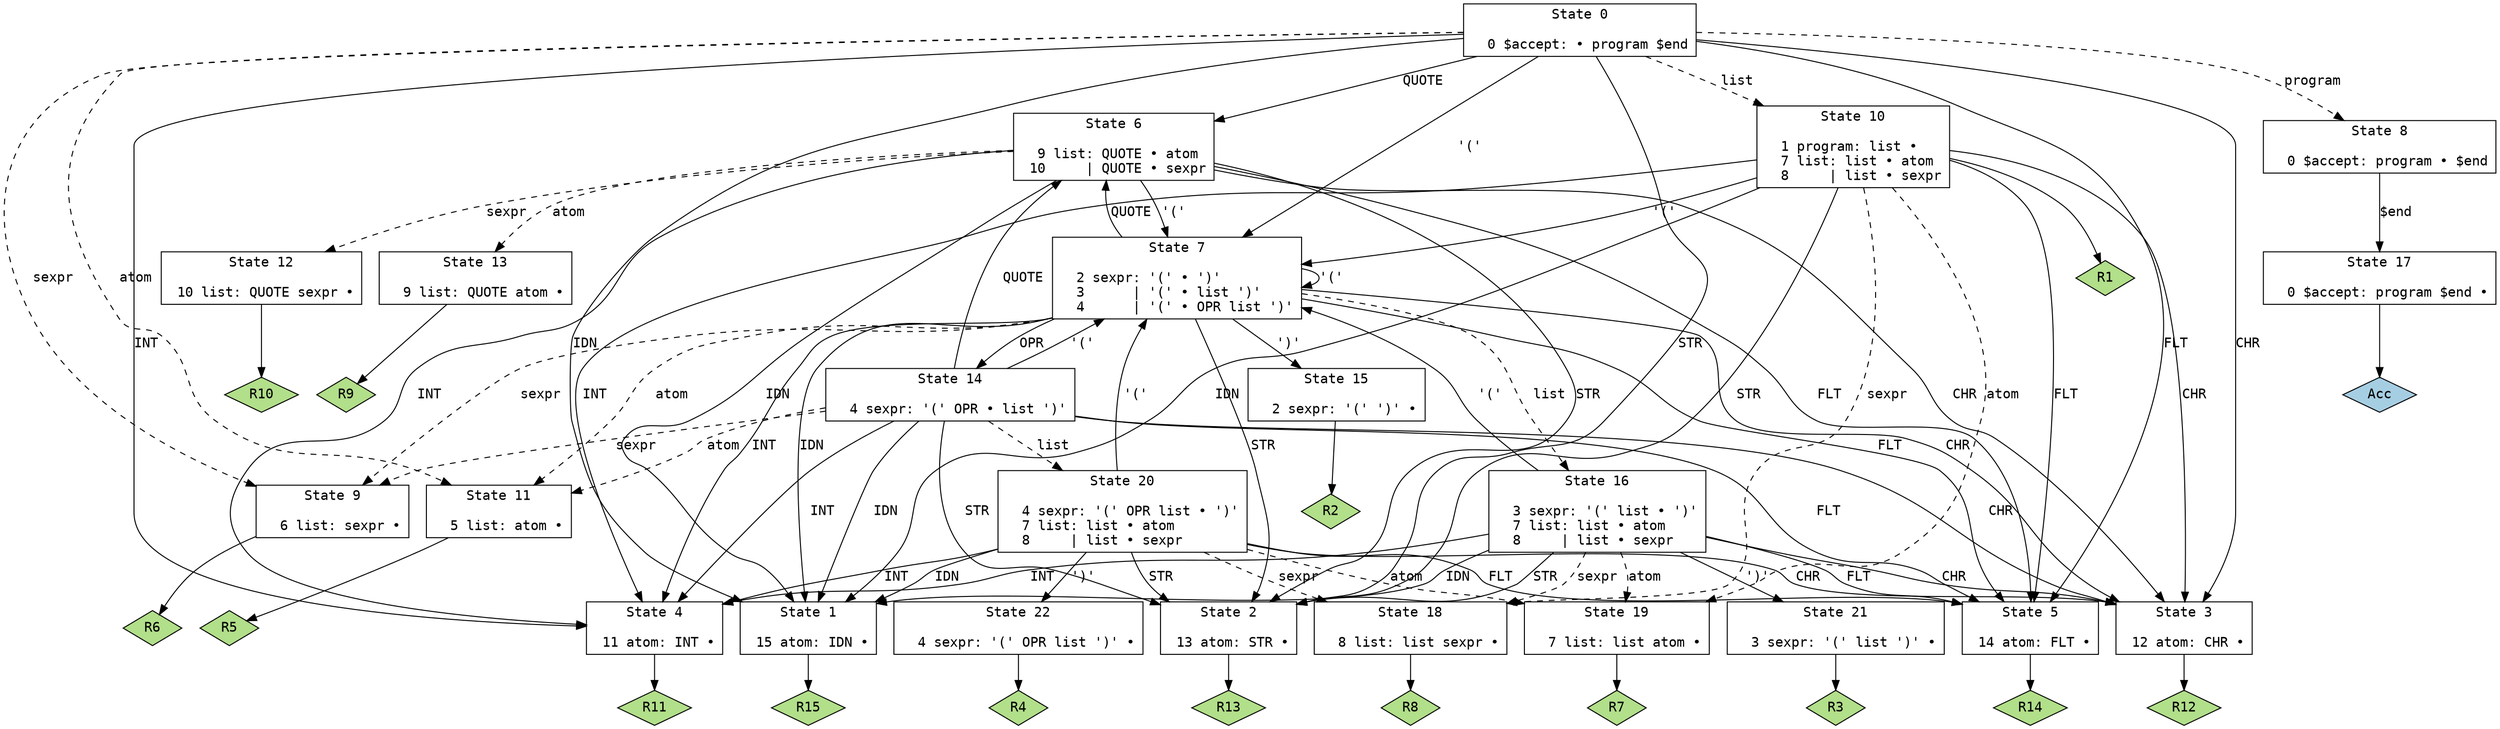 // Generated by GNU Bison 3.8.2.
// Report bugs to <bug-bison@gnu.org>.
// Home page: <https://www.gnu.org/software/bison/>.

digraph "kcreme.y"
{
  node [fontname = courier, shape = box, colorscheme = paired6]
  edge [fontname = courier]

  0 [label="State 0\n\l  0 $accept: • program $end\l"]
  0 -> 1 [style=solid label="IDN"]
  0 -> 2 [style=solid label="STR"]
  0 -> 3 [style=solid label="CHR"]
  0 -> 4 [style=solid label="INT"]
  0 -> 5 [style=solid label="FLT"]
  0 -> 6 [style=solid label="QUOTE"]
  0 -> 7 [style=solid label="'('"]
  0 -> 8 [style=dashed label="program"]
  0 -> 9 [style=dashed label="sexpr"]
  0 -> 10 [style=dashed label="list"]
  0 -> 11 [style=dashed label="atom"]
  1 [label="State 1\n\l 15 atom: IDN •\l"]
  1 -> "1R15" [style=solid]
 "1R15" [label="R15", fillcolor=3, shape=diamond, style=filled]
  2 [label="State 2\n\l 13 atom: STR •\l"]
  2 -> "2R13" [style=solid]
 "2R13" [label="R13", fillcolor=3, shape=diamond, style=filled]
  3 [label="State 3\n\l 12 atom: CHR •\l"]
  3 -> "3R12" [style=solid]
 "3R12" [label="R12", fillcolor=3, shape=diamond, style=filled]
  4 [label="State 4\n\l 11 atom: INT •\l"]
  4 -> "4R11" [style=solid]
 "4R11" [label="R11", fillcolor=3, shape=diamond, style=filled]
  5 [label="State 5\n\l 14 atom: FLT •\l"]
  5 -> "5R14" [style=solid]
 "5R14" [label="R14", fillcolor=3, shape=diamond, style=filled]
  6 [label="State 6\n\l  9 list: QUOTE • atom\l 10     | QUOTE • sexpr\l"]
  6 -> 1 [style=solid label="IDN"]
  6 -> 2 [style=solid label="STR"]
  6 -> 3 [style=solid label="CHR"]
  6 -> 4 [style=solid label="INT"]
  6 -> 5 [style=solid label="FLT"]
  6 -> 7 [style=solid label="'('"]
  6 -> 12 [style=dashed label="sexpr"]
  6 -> 13 [style=dashed label="atom"]
  7 [label="State 7\n\l  2 sexpr: '(' • ')'\l  3      | '(' • list ')'\l  4      | '(' • OPR list ')'\l"]
  7 -> 1 [style=solid label="IDN"]
  7 -> 2 [style=solid label="STR"]
  7 -> 3 [style=solid label="CHR"]
  7 -> 4 [style=solid label="INT"]
  7 -> 5 [style=solid label="FLT"]
  7 -> 14 [style=solid label="OPR"]
  7 -> 6 [style=solid label="QUOTE"]
  7 -> 7 [style=solid label="'('"]
  7 -> 15 [style=solid label="')'"]
  7 -> 9 [style=dashed label="sexpr"]
  7 -> 16 [style=dashed label="list"]
  7 -> 11 [style=dashed label="atom"]
  8 [label="State 8\n\l  0 $accept: program • $end\l"]
  8 -> 17 [style=solid label="$end"]
  9 [label="State 9\n\l  6 list: sexpr •\l"]
  9 -> "9R6" [style=solid]
 "9R6" [label="R6", fillcolor=3, shape=diamond, style=filled]
  10 [label="State 10\n\l  1 program: list •\l  7 list: list • atom\l  8     | list • sexpr\l"]
  10 -> 1 [style=solid label="IDN"]
  10 -> 2 [style=solid label="STR"]
  10 -> 3 [style=solid label="CHR"]
  10 -> 4 [style=solid label="INT"]
  10 -> 5 [style=solid label="FLT"]
  10 -> 7 [style=solid label="'('"]
  10 -> 18 [style=dashed label="sexpr"]
  10 -> 19 [style=dashed label="atom"]
  10 -> "10R1" [style=solid]
 "10R1" [label="R1", fillcolor=3, shape=diamond, style=filled]
  11 [label="State 11\n\l  5 list: atom •\l"]
  11 -> "11R5" [style=solid]
 "11R5" [label="R5", fillcolor=3, shape=diamond, style=filled]
  12 [label="State 12\n\l 10 list: QUOTE sexpr •\l"]
  12 -> "12R10" [style=solid]
 "12R10" [label="R10", fillcolor=3, shape=diamond, style=filled]
  13 [label="State 13\n\l  9 list: QUOTE atom •\l"]
  13 -> "13R9" [style=solid]
 "13R9" [label="R9", fillcolor=3, shape=diamond, style=filled]
  14 [label="State 14\n\l  4 sexpr: '(' OPR • list ')'\l"]
  14 -> 1 [style=solid label="IDN"]
  14 -> 2 [style=solid label="STR"]
  14 -> 3 [style=solid label="CHR"]
  14 -> 4 [style=solid label="INT"]
  14 -> 5 [style=solid label="FLT"]
  14 -> 6 [style=solid label="QUOTE"]
  14 -> 7 [style=solid label="'('"]
  14 -> 9 [style=dashed label="sexpr"]
  14 -> 20 [style=dashed label="list"]
  14 -> 11 [style=dashed label="atom"]
  15 [label="State 15\n\l  2 sexpr: '(' ')' •\l"]
  15 -> "15R2" [style=solid]
 "15R2" [label="R2", fillcolor=3, shape=diamond, style=filled]
  16 [label="State 16\n\l  3 sexpr: '(' list • ')'\l  7 list: list • atom\l  8     | list • sexpr\l"]
  16 -> 1 [style=solid label="IDN"]
  16 -> 2 [style=solid label="STR"]
  16 -> 3 [style=solid label="CHR"]
  16 -> 4 [style=solid label="INT"]
  16 -> 5 [style=solid label="FLT"]
  16 -> 7 [style=solid label="'('"]
  16 -> 21 [style=solid label="')'"]
  16 -> 18 [style=dashed label="sexpr"]
  16 -> 19 [style=dashed label="atom"]
  17 [label="State 17\n\l  0 $accept: program $end •\l"]
  17 -> "17R0" [style=solid]
 "17R0" [label="Acc", fillcolor=1, shape=diamond, style=filled]
  18 [label="State 18\n\l  8 list: list sexpr •\l"]
  18 -> "18R8" [style=solid]
 "18R8" [label="R8", fillcolor=3, shape=diamond, style=filled]
  19 [label="State 19\n\l  7 list: list atom •\l"]
  19 -> "19R7" [style=solid]
 "19R7" [label="R7", fillcolor=3, shape=diamond, style=filled]
  20 [label="State 20\n\l  4 sexpr: '(' OPR list • ')'\l  7 list: list • atom\l  8     | list • sexpr\l"]
  20 -> 1 [style=solid label="IDN"]
  20 -> 2 [style=solid label="STR"]
  20 -> 3 [style=solid label="CHR"]
  20 -> 4 [style=solid label="INT"]
  20 -> 5 [style=solid label="FLT"]
  20 -> 7 [style=solid label="'('"]
  20 -> 22 [style=solid label="')'"]
  20 -> 18 [style=dashed label="sexpr"]
  20 -> 19 [style=dashed label="atom"]
  21 [label="State 21\n\l  3 sexpr: '(' list ')' •\l"]
  21 -> "21R3" [style=solid]
 "21R3" [label="R3", fillcolor=3, shape=diamond, style=filled]
  22 [label="State 22\n\l  4 sexpr: '(' OPR list ')' •\l"]
  22 -> "22R4" [style=solid]
 "22R4" [label="R4", fillcolor=3, shape=diamond, style=filled]
}
